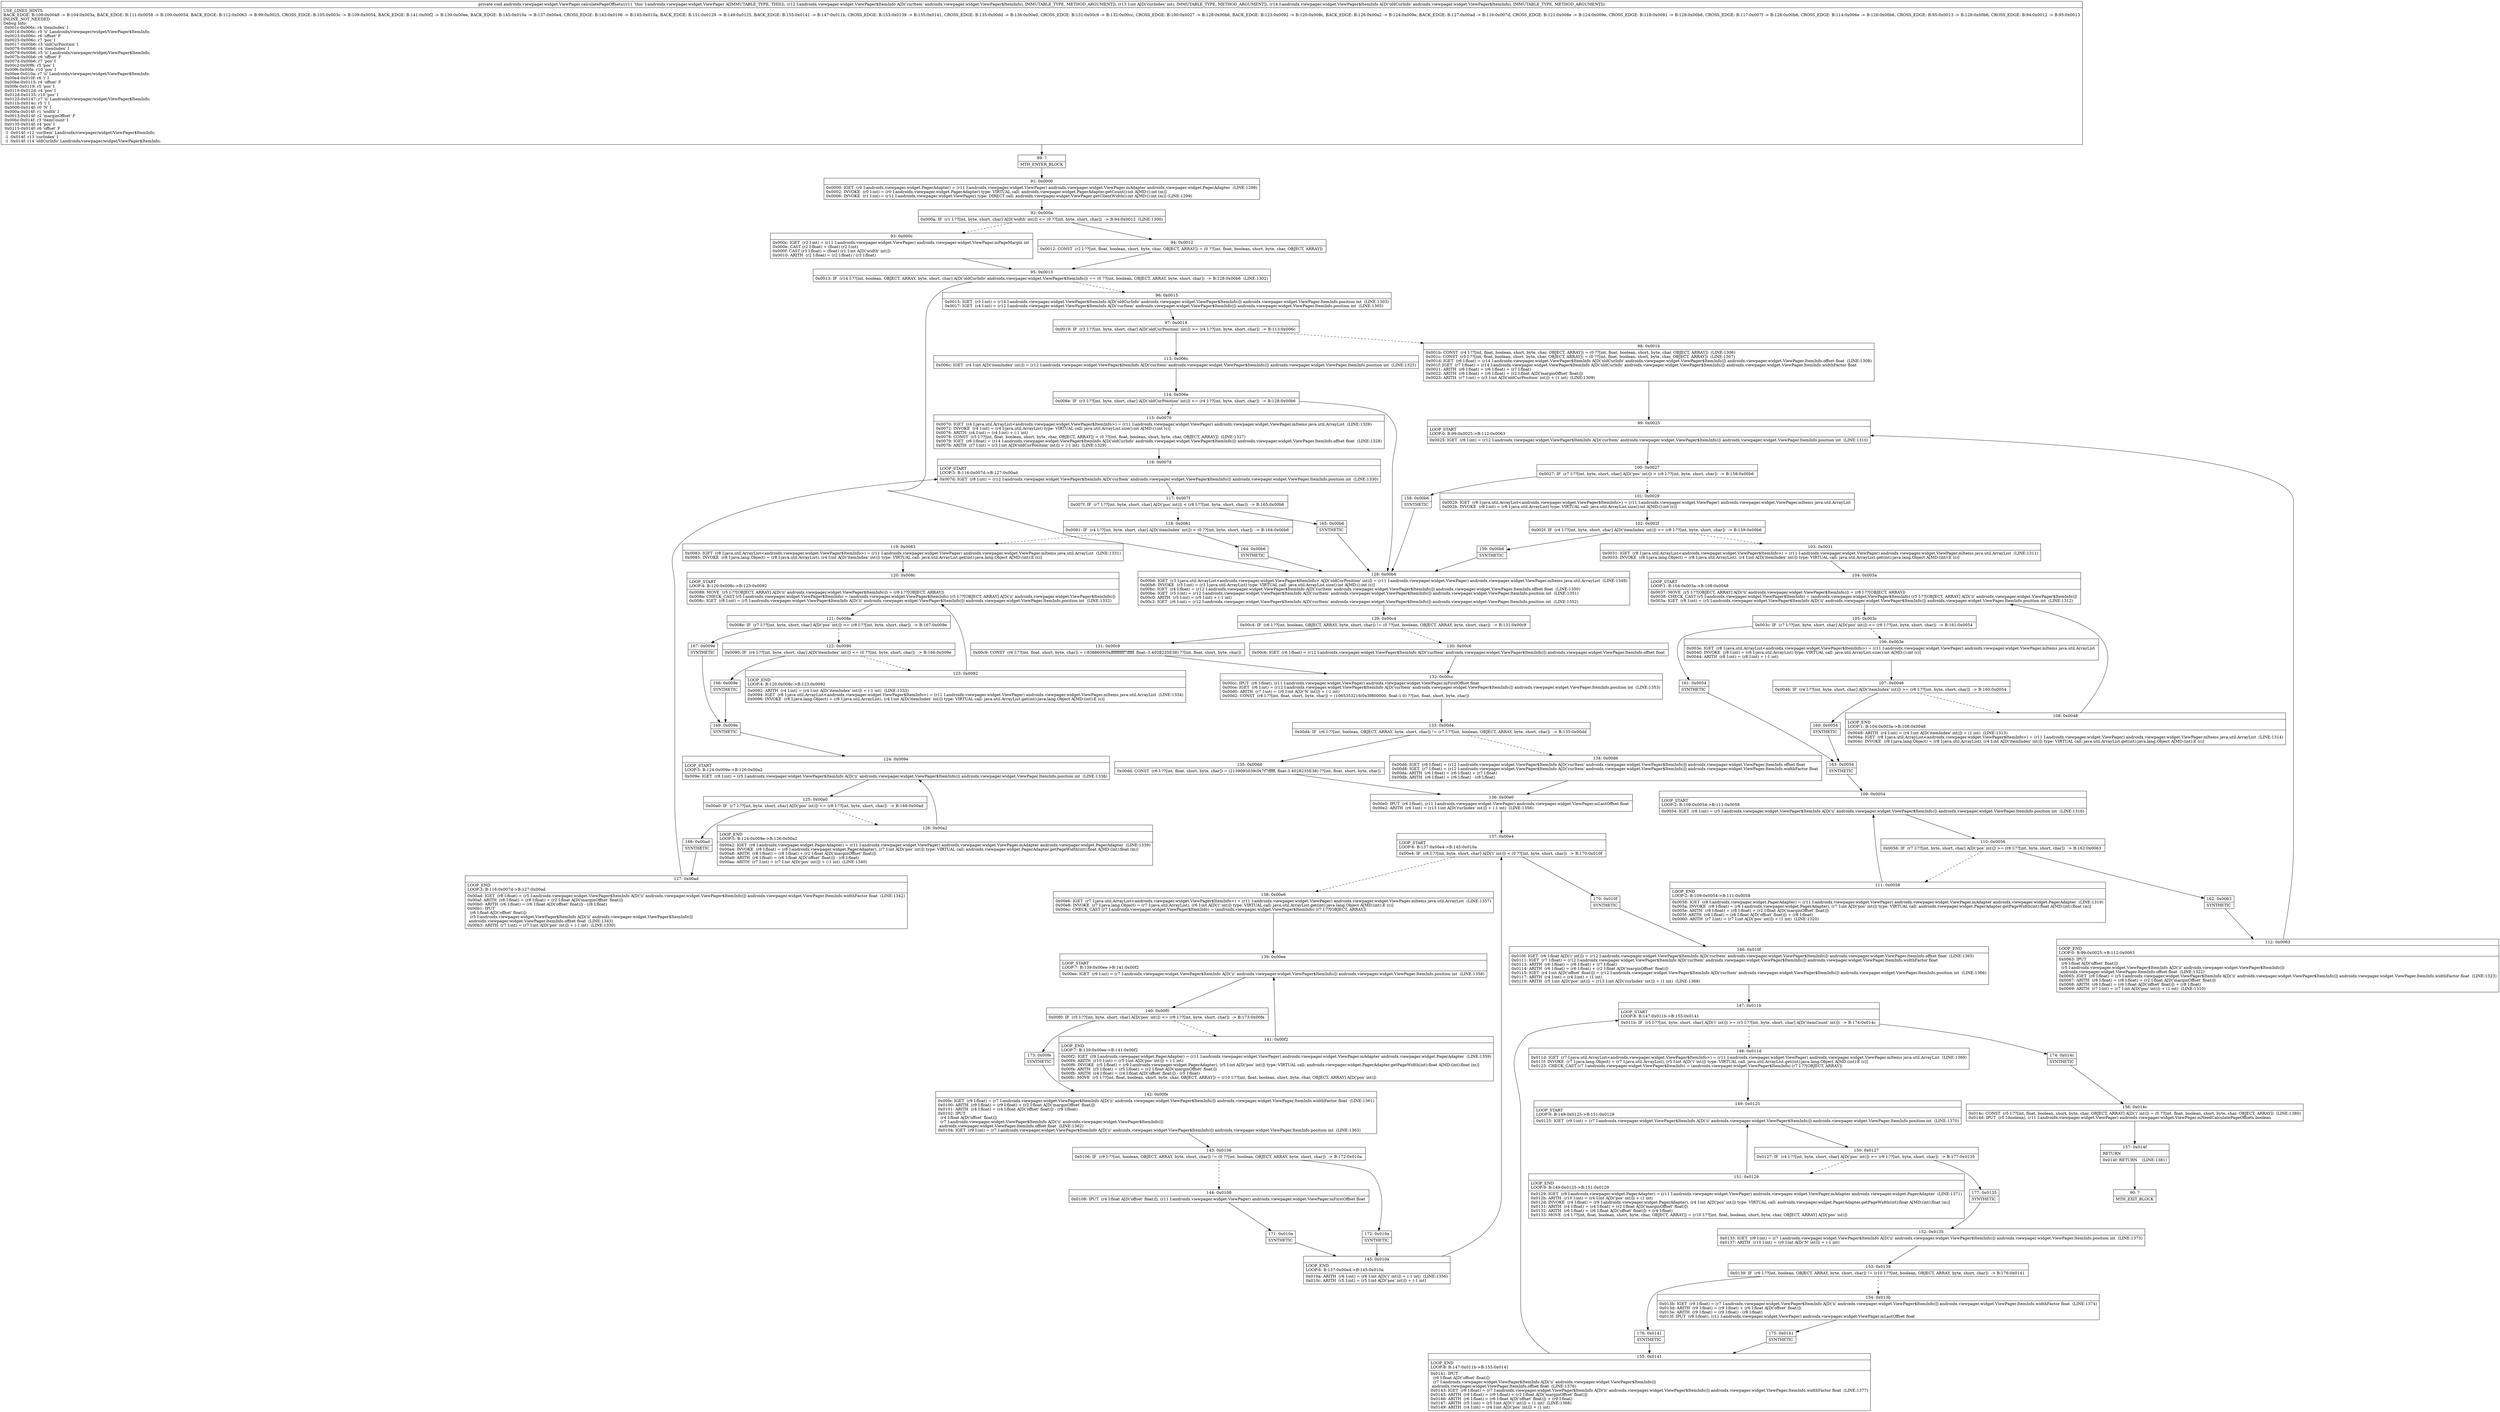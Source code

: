digraph "CFG forandroidx.viewpager.widget.ViewPager.calculatePageOffsets(Landroidx\/viewpager\/widget\/ViewPager$ItemInfo;ILandroidx\/viewpager\/widget\/ViewPager$ItemInfo;)V" {
Node_89 [shape=record,label="{89\:\ ?|MTH_ENTER_BLOCK\l}"];
Node_91 [shape=record,label="{91\:\ 0x0000|0x0000: IGET  (r0 I:androidx.viewpager.widget.PagerAdapter) = (r11 I:androidx.viewpager.widget.ViewPager) androidx.viewpager.widget.ViewPager.mAdapter androidx.viewpager.widget.PagerAdapter  (LINE:1298)\l0x0002: INVOKE  (r0 I:int) = (r0 I:androidx.viewpager.widget.PagerAdapter) type: VIRTUAL call: androidx.viewpager.widget.PagerAdapter.getCount():int A[MD:():int (m)]\l0x0006: INVOKE  (r1 I:int) = (r11 I:androidx.viewpager.widget.ViewPager) type: DIRECT call: androidx.viewpager.widget.ViewPager.getClientWidth():int A[MD:():int (m)] (LINE:1299)\l}"];
Node_92 [shape=record,label="{92\:\ 0x000a|0x000a: IF  (r1 I:??[int, byte, short, char] A[D('width' int)]) \<= (0 ??[int, byte, short, char])  \-\> B:94:0x0012  (LINE:1300)\l}"];
Node_93 [shape=record,label="{93\:\ 0x000c|0x000c: IGET  (r2 I:int) = (r11 I:androidx.viewpager.widget.ViewPager) androidx.viewpager.widget.ViewPager.mPageMargin int \l0x000e: CAST (r2 I:float) = (float) (r2 I:int) \l0x000f: CAST (r3 I:float) = (float) (r1 I:int A[D('width' int)]) \l0x0010: ARITH  (r2 I:float) = (r2 I:float) \/ (r3 I:float) \l}"];
Node_95 [shape=record,label="{95\:\ 0x0013|0x0013: IF  (r14 I:??[int, boolean, OBJECT, ARRAY, byte, short, char] A[D('oldCurInfo' androidx.viewpager.widget.ViewPager$ItemInfo)]) == (0 ??[int, boolean, OBJECT, ARRAY, byte, short, char])  \-\> B:128:0x00b6  (LINE:1302)\l}"];
Node_96 [shape=record,label="{96\:\ 0x0015|0x0015: IGET  (r3 I:int) = (r14 I:androidx.viewpager.widget.ViewPager$ItemInfo A[D('oldCurInfo' androidx.viewpager.widget.ViewPager$ItemInfo)]) androidx.viewpager.widget.ViewPager.ItemInfo.position int  (LINE:1303)\l0x0017: IGET  (r4 I:int) = (r12 I:androidx.viewpager.widget.ViewPager$ItemInfo A[D('curItem' androidx.viewpager.widget.ViewPager$ItemInfo)]) androidx.viewpager.widget.ViewPager.ItemInfo.position int  (LINE:1305)\l}"];
Node_97 [shape=record,label="{97\:\ 0x0019|0x0019: IF  (r3 I:??[int, byte, short, char] A[D('oldCurPosition' int)]) \>= (r4 I:??[int, byte, short, char])  \-\> B:113:0x006c \l}"];
Node_98 [shape=record,label="{98\:\ 0x001b|0x001b: CONST  (r4 I:??[int, float, boolean, short, byte, char, OBJECT, ARRAY]) = (0 ??[int, float, boolean, short, byte, char, OBJECT, ARRAY])  (LINE:1306)\l0x001c: CONST  (r5 I:??[int, float, boolean, short, byte, char, OBJECT, ARRAY]) = (0 ??[int, float, boolean, short, byte, char, OBJECT, ARRAY])  (LINE:1307)\l0x001d: IGET  (r6 I:float) = (r14 I:androidx.viewpager.widget.ViewPager$ItemInfo A[D('oldCurInfo' androidx.viewpager.widget.ViewPager$ItemInfo)]) androidx.viewpager.widget.ViewPager.ItemInfo.offset float  (LINE:1308)\l0x001f: IGET  (r7 I:float) = (r14 I:androidx.viewpager.widget.ViewPager$ItemInfo A[D('oldCurInfo' androidx.viewpager.widget.ViewPager$ItemInfo)]) androidx.viewpager.widget.ViewPager.ItemInfo.widthFactor float \l0x0021: ARITH  (r6 I:float) = (r6 I:float) + (r7 I:float) \l0x0022: ARITH  (r6 I:float) = (r6 I:float) + (r2 I:float A[D('marginOffset' float)]) \l0x0023: ARITH  (r7 I:int) = (r3 I:int A[D('oldCurPosition' int)]) + (1 int)  (LINE:1309)\l}"];
Node_99 [shape=record,label="{99\:\ 0x0025|LOOP_START\lLOOP:0: B:99:0x0025\-\>B:112:0x0063\l|0x0025: IGET  (r8 I:int) = (r12 I:androidx.viewpager.widget.ViewPager$ItemInfo A[D('curItem' androidx.viewpager.widget.ViewPager$ItemInfo)]) androidx.viewpager.widget.ViewPager.ItemInfo.position int  (LINE:1310)\l}"];
Node_100 [shape=record,label="{100\:\ 0x0027|0x0027: IF  (r7 I:??[int, byte, short, char] A[D('pos' int)]) \> (r8 I:??[int, byte, short, char])  \-\> B:158:0x00b6 \l}"];
Node_101 [shape=record,label="{101\:\ 0x0029|0x0029: IGET  (r8 I:java.util.ArrayList\<androidx.viewpager.widget.ViewPager$ItemInfo\>) = (r11 I:androidx.viewpager.widget.ViewPager) androidx.viewpager.widget.ViewPager.mItems java.util.ArrayList \l0x002b: INVOKE  (r8 I:int) = (r8 I:java.util.ArrayList) type: VIRTUAL call: java.util.ArrayList.size():int A[MD:():int (c)]\l}"];
Node_102 [shape=record,label="{102\:\ 0x002f|0x002f: IF  (r4 I:??[int, byte, short, char] A[D('itemIndex' int)]) \>= (r8 I:??[int, byte, short, char])  \-\> B:159:0x00b6 \l}"];
Node_103 [shape=record,label="{103\:\ 0x0031|0x0031: IGET  (r8 I:java.util.ArrayList\<androidx.viewpager.widget.ViewPager$ItemInfo\>) = (r11 I:androidx.viewpager.widget.ViewPager) androidx.viewpager.widget.ViewPager.mItems java.util.ArrayList  (LINE:1311)\l0x0033: INVOKE  (r8 I:java.lang.Object) = (r8 I:java.util.ArrayList), (r4 I:int A[D('itemIndex' int)]) type: VIRTUAL call: java.util.ArrayList.get(int):java.lang.Object A[MD:(int):E (c)]\l}"];
Node_104 [shape=record,label="{104\:\ 0x003a|LOOP_START\lLOOP:1: B:104:0x003a\-\>B:108:0x0048\l|0x0037: MOVE  (r5 I:??[OBJECT, ARRAY] A[D('ii' androidx.viewpager.widget.ViewPager$ItemInfo)]) = (r8 I:??[OBJECT, ARRAY]) \l0x0038: CHECK_CAST (r5 I:androidx.viewpager.widget.ViewPager$ItemInfo) = (androidx.viewpager.widget.ViewPager$ItemInfo) (r5 I:??[OBJECT, ARRAY] A[D('ii' androidx.viewpager.widget.ViewPager$ItemInfo)]) \l0x003a: IGET  (r8 I:int) = (r5 I:androidx.viewpager.widget.ViewPager$ItemInfo A[D('ii' androidx.viewpager.widget.ViewPager$ItemInfo)]) androidx.viewpager.widget.ViewPager.ItemInfo.position int  (LINE:1312)\l}"];
Node_105 [shape=record,label="{105\:\ 0x003c|0x003c: IF  (r7 I:??[int, byte, short, char] A[D('pos' int)]) \<= (r8 I:??[int, byte, short, char])  \-\> B:161:0x0054 \l}"];
Node_106 [shape=record,label="{106\:\ 0x003e|0x003e: IGET  (r8 I:java.util.ArrayList\<androidx.viewpager.widget.ViewPager$ItemInfo\>) = (r11 I:androidx.viewpager.widget.ViewPager) androidx.viewpager.widget.ViewPager.mItems java.util.ArrayList \l0x0040: INVOKE  (r8 I:int) = (r8 I:java.util.ArrayList) type: VIRTUAL call: java.util.ArrayList.size():int A[MD:():int (c)]\l0x0044: ARITH  (r8 I:int) = (r8 I:int) + (\-1 int) \l}"];
Node_107 [shape=record,label="{107\:\ 0x0046|0x0046: IF  (r4 I:??[int, byte, short, char] A[D('itemIndex' int)]) \>= (r8 I:??[int, byte, short, char])  \-\> B:160:0x0054 \l}"];
Node_108 [shape=record,label="{108\:\ 0x0048|LOOP_END\lLOOP:1: B:104:0x003a\-\>B:108:0x0048\l|0x0048: ARITH  (r4 I:int) = (r4 I:int A[D('itemIndex' int)]) + (1 int)  (LINE:1313)\l0x004a: IGET  (r8 I:java.util.ArrayList\<androidx.viewpager.widget.ViewPager$ItemInfo\>) = (r11 I:androidx.viewpager.widget.ViewPager) androidx.viewpager.widget.ViewPager.mItems java.util.ArrayList  (LINE:1314)\l0x004c: INVOKE  (r8 I:java.lang.Object) = (r8 I:java.util.ArrayList), (r4 I:int A[D('itemIndex' int)]) type: VIRTUAL call: java.util.ArrayList.get(int):java.lang.Object A[MD:(int):E (c)]\l}"];
Node_160 [shape=record,label="{160\:\ 0x0054|SYNTHETIC\l}"];
Node_163 [shape=record,label="{163\:\ 0x0054|SYNTHETIC\l}"];
Node_109 [shape=record,label="{109\:\ 0x0054|LOOP_START\lLOOP:2: B:109:0x0054\-\>B:111:0x0058\l|0x0054: IGET  (r8 I:int) = (r5 I:androidx.viewpager.widget.ViewPager$ItemInfo A[D('ii' androidx.viewpager.widget.ViewPager$ItemInfo)]) androidx.viewpager.widget.ViewPager.ItemInfo.position int  (LINE:1316)\l}"];
Node_110 [shape=record,label="{110\:\ 0x0056|0x0056: IF  (r7 I:??[int, byte, short, char] A[D('pos' int)]) \>= (r8 I:??[int, byte, short, char])  \-\> B:162:0x0063 \l}"];
Node_111 [shape=record,label="{111\:\ 0x0058|LOOP_END\lLOOP:2: B:109:0x0054\-\>B:111:0x0058\l|0x0058: IGET  (r8 I:androidx.viewpager.widget.PagerAdapter) = (r11 I:androidx.viewpager.widget.ViewPager) androidx.viewpager.widget.ViewPager.mAdapter androidx.viewpager.widget.PagerAdapter  (LINE:1319)\l0x005a: INVOKE  (r8 I:float) = (r8 I:androidx.viewpager.widget.PagerAdapter), (r7 I:int A[D('pos' int)]) type: VIRTUAL call: androidx.viewpager.widget.PagerAdapter.getPageWidth(int):float A[MD:(int):float (m)]\l0x005e: ARITH  (r8 I:float) = (r8 I:float) + (r2 I:float A[D('marginOffset' float)]) \l0x005f: ARITH  (r6 I:float) = (r6 I:float A[D('offset' float)]) + (r8 I:float) \l0x0060: ARITH  (r7 I:int) = (r7 I:int A[D('pos' int)]) + (1 int)  (LINE:1320)\l}"];
Node_162 [shape=record,label="{162\:\ 0x0063|SYNTHETIC\l}"];
Node_112 [shape=record,label="{112\:\ 0x0063|LOOP_END\lLOOP:0: B:99:0x0025\-\>B:112:0x0063\l|0x0063: IPUT  \l  (r6 I:float A[D('offset' float)])\l  (r5 I:androidx.viewpager.widget.ViewPager$ItemInfo A[D('ii' androidx.viewpager.widget.ViewPager$ItemInfo)])\l androidx.viewpager.widget.ViewPager.ItemInfo.offset float  (LINE:1322)\l0x0065: IGET  (r8 I:float) = (r5 I:androidx.viewpager.widget.ViewPager$ItemInfo A[D('ii' androidx.viewpager.widget.ViewPager$ItemInfo)]) androidx.viewpager.widget.ViewPager.ItemInfo.widthFactor float  (LINE:1323)\l0x0067: ARITH  (r8 I:float) = (r8 I:float) + (r2 I:float A[D('marginOffset' float)]) \l0x0068: ARITH  (r6 I:float) = (r6 I:float A[D('offset' float)]) + (r8 I:float) \l0x0069: ARITH  (r7 I:int) = (r7 I:int A[D('pos' int)]) + (1 int)  (LINE:1310)\l}"];
Node_161 [shape=record,label="{161\:\ 0x0054|SYNTHETIC\l}"];
Node_159 [shape=record,label="{159\:\ 0x00b6|SYNTHETIC\l}"];
Node_158 [shape=record,label="{158\:\ 0x00b6|SYNTHETIC\l}"];
Node_113 [shape=record,label="{113\:\ 0x006c|0x006c: IGET  (r4 I:int A[D('itemIndex' int)]) = (r12 I:androidx.viewpager.widget.ViewPager$ItemInfo A[D('curItem' androidx.viewpager.widget.ViewPager$ItemInfo)]) androidx.viewpager.widget.ViewPager.ItemInfo.position int  (LINE:1325)\l}"];
Node_114 [shape=record,label="{114\:\ 0x006e|0x006e: IF  (r3 I:??[int, byte, short, char] A[D('oldCurPosition' int)]) \<= (r4 I:??[int, byte, short, char])  \-\> B:128:0x00b6 \l}"];
Node_115 [shape=record,label="{115\:\ 0x0070|0x0070: IGET  (r4 I:java.util.ArrayList\<androidx.viewpager.widget.ViewPager$ItemInfo\>) = (r11 I:androidx.viewpager.widget.ViewPager) androidx.viewpager.widget.ViewPager.mItems java.util.ArrayList  (LINE:1326)\l0x0072: INVOKE  (r4 I:int) = (r4 I:java.util.ArrayList) type: VIRTUAL call: java.util.ArrayList.size():int A[MD:():int (c)]\l0x0076: ARITH  (r4 I:int) = (r4 I:int) + (\-1 int) \l0x0078: CONST  (r5 I:??[int, float, boolean, short, byte, char, OBJECT, ARRAY]) = (0 ??[int, float, boolean, short, byte, char, OBJECT, ARRAY])  (LINE:1327)\l0x0079: IGET  (r6 I:float) = (r14 I:androidx.viewpager.widget.ViewPager$ItemInfo A[D('oldCurInfo' androidx.viewpager.widget.ViewPager$ItemInfo)]) androidx.viewpager.widget.ViewPager.ItemInfo.offset float  (LINE:1328)\l0x007b: ARITH  (r7 I:int) = (r3 I:int A[D('oldCurPosition' int)]) + (\-1 int)  (LINE:1329)\l}"];
Node_116 [shape=record,label="{116\:\ 0x007d|LOOP_START\lLOOP:3: B:116:0x007d\-\>B:127:0x00ad\l|0x007d: IGET  (r8 I:int) = (r12 I:androidx.viewpager.widget.ViewPager$ItemInfo A[D('curItem' androidx.viewpager.widget.ViewPager$ItemInfo)]) androidx.viewpager.widget.ViewPager.ItemInfo.position int  (LINE:1330)\l}"];
Node_117 [shape=record,label="{117\:\ 0x007f|0x007f: IF  (r7 I:??[int, byte, short, char] A[D('pos' int)]) \< (r8 I:??[int, byte, short, char])  \-\> B:165:0x00b6 \l}"];
Node_118 [shape=record,label="{118\:\ 0x0081|0x0081: IF  (r4 I:??[int, byte, short, char] A[D('itemIndex' int)]) \< (0 ??[int, byte, short, char])  \-\> B:164:0x00b6 \l}"];
Node_119 [shape=record,label="{119\:\ 0x0083|0x0083: IGET  (r8 I:java.util.ArrayList\<androidx.viewpager.widget.ViewPager$ItemInfo\>) = (r11 I:androidx.viewpager.widget.ViewPager) androidx.viewpager.widget.ViewPager.mItems java.util.ArrayList  (LINE:1331)\l0x0085: INVOKE  (r8 I:java.lang.Object) = (r8 I:java.util.ArrayList), (r4 I:int A[D('itemIndex' int)]) type: VIRTUAL call: java.util.ArrayList.get(int):java.lang.Object A[MD:(int):E (c)]\l}"];
Node_120 [shape=record,label="{120\:\ 0x008c|LOOP_START\lLOOP:4: B:120:0x008c\-\>B:123:0x0092\l|0x0089: MOVE  (r5 I:??[OBJECT, ARRAY] A[D('ii' androidx.viewpager.widget.ViewPager$ItemInfo)]) = (r8 I:??[OBJECT, ARRAY]) \l0x008a: CHECK_CAST (r5 I:androidx.viewpager.widget.ViewPager$ItemInfo) = (androidx.viewpager.widget.ViewPager$ItemInfo) (r5 I:??[OBJECT, ARRAY] A[D('ii' androidx.viewpager.widget.ViewPager$ItemInfo)]) \l0x008c: IGET  (r8 I:int) = (r5 I:androidx.viewpager.widget.ViewPager$ItemInfo A[D('ii' androidx.viewpager.widget.ViewPager$ItemInfo)]) androidx.viewpager.widget.ViewPager.ItemInfo.position int  (LINE:1332)\l}"];
Node_121 [shape=record,label="{121\:\ 0x008e|0x008e: IF  (r7 I:??[int, byte, short, char] A[D('pos' int)]) \>= (r8 I:??[int, byte, short, char])  \-\> B:167:0x009e \l}"];
Node_122 [shape=record,label="{122\:\ 0x0090|0x0090: IF  (r4 I:??[int, byte, short, char] A[D('itemIndex' int)]) \<= (0 ??[int, byte, short, char])  \-\> B:166:0x009e \l}"];
Node_123 [shape=record,label="{123\:\ 0x0092|LOOP_END\lLOOP:4: B:120:0x008c\-\>B:123:0x0092\l|0x0092: ARITH  (r4 I:int) = (r4 I:int A[D('itemIndex' int)]) + (\-1 int)  (LINE:1333)\l0x0094: IGET  (r8 I:java.util.ArrayList\<androidx.viewpager.widget.ViewPager$ItemInfo\>) = (r11 I:androidx.viewpager.widget.ViewPager) androidx.viewpager.widget.ViewPager.mItems java.util.ArrayList  (LINE:1334)\l0x0096: INVOKE  (r8 I:java.lang.Object) = (r8 I:java.util.ArrayList), (r4 I:int A[D('itemIndex' int)]) type: VIRTUAL call: java.util.ArrayList.get(int):java.lang.Object A[MD:(int):E (c)]\l}"];
Node_166 [shape=record,label="{166\:\ 0x009e|SYNTHETIC\l}"];
Node_169 [shape=record,label="{169\:\ 0x009e|SYNTHETIC\l}"];
Node_124 [shape=record,label="{124\:\ 0x009e|LOOP_START\lLOOP:5: B:124:0x009e\-\>B:126:0x00a2\l|0x009e: IGET  (r8 I:int) = (r5 I:androidx.viewpager.widget.ViewPager$ItemInfo A[D('ii' androidx.viewpager.widget.ViewPager$ItemInfo)]) androidx.viewpager.widget.ViewPager.ItemInfo.position int  (LINE:1336)\l}"];
Node_125 [shape=record,label="{125\:\ 0x00a0|0x00a0: IF  (r7 I:??[int, byte, short, char] A[D('pos' int)]) \<= (r8 I:??[int, byte, short, char])  \-\> B:168:0x00ad \l}"];
Node_126 [shape=record,label="{126\:\ 0x00a2|LOOP_END\lLOOP:5: B:124:0x009e\-\>B:126:0x00a2\l|0x00a2: IGET  (r8 I:androidx.viewpager.widget.PagerAdapter) = (r11 I:androidx.viewpager.widget.ViewPager) androidx.viewpager.widget.ViewPager.mAdapter androidx.viewpager.widget.PagerAdapter  (LINE:1339)\l0x00a4: INVOKE  (r8 I:float) = (r8 I:androidx.viewpager.widget.PagerAdapter), (r7 I:int A[D('pos' int)]) type: VIRTUAL call: androidx.viewpager.widget.PagerAdapter.getPageWidth(int):float A[MD:(int):float (m)]\l0x00a8: ARITH  (r8 I:float) = (r8 I:float) + (r2 I:float A[D('marginOffset' float)]) \l0x00a9: ARITH  (r6 I:float) = (r6 I:float A[D('offset' float)]) \- (r8 I:float) \l0x00aa: ARITH  (r7 I:int) = (r7 I:int A[D('pos' int)]) + (\-1 int)  (LINE:1340)\l}"];
Node_168 [shape=record,label="{168\:\ 0x00ad|SYNTHETIC\l}"];
Node_127 [shape=record,label="{127\:\ 0x00ad|LOOP_END\lLOOP:3: B:116:0x007d\-\>B:127:0x00ad\l|0x00ad: IGET  (r8 I:float) = (r5 I:androidx.viewpager.widget.ViewPager$ItemInfo A[D('ii' androidx.viewpager.widget.ViewPager$ItemInfo)]) androidx.viewpager.widget.ViewPager.ItemInfo.widthFactor float  (LINE:1342)\l0x00af: ARITH  (r8 I:float) = (r8 I:float) + (r2 I:float A[D('marginOffset' float)]) \l0x00b0: ARITH  (r6 I:float) = (r6 I:float A[D('offset' float)]) \- (r8 I:float) \l0x00b1: IPUT  \l  (r6 I:float A[D('offset' float)])\l  (r5 I:androidx.viewpager.widget.ViewPager$ItemInfo A[D('ii' androidx.viewpager.widget.ViewPager$ItemInfo)])\l androidx.viewpager.widget.ViewPager.ItemInfo.offset float  (LINE:1343)\l0x00b3: ARITH  (r7 I:int) = (r7 I:int A[D('pos' int)]) + (\-1 int)  (LINE:1330)\l}"];
Node_167 [shape=record,label="{167\:\ 0x009e|SYNTHETIC\l}"];
Node_164 [shape=record,label="{164\:\ 0x00b6|SYNTHETIC\l}"];
Node_165 [shape=record,label="{165\:\ 0x00b6|SYNTHETIC\l}"];
Node_128 [shape=record,label="{128\:\ 0x00b6|0x00b6: IGET  (r3 I:java.util.ArrayList\<androidx.viewpager.widget.ViewPager$ItemInfo\> A[D('oldCurPosition' int)]) = (r11 I:androidx.viewpager.widget.ViewPager) androidx.viewpager.widget.ViewPager.mItems java.util.ArrayList  (LINE:1349)\l0x00b8: INVOKE  (r3 I:int) = (r3 I:java.util.ArrayList) type: VIRTUAL call: java.util.ArrayList.size():int A[MD:():int (c)]\l0x00bc: IGET  (r4 I:float) = (r12 I:androidx.viewpager.widget.ViewPager$ItemInfo A[D('curItem' androidx.viewpager.widget.ViewPager$ItemInfo)]) androidx.viewpager.widget.ViewPager.ItemInfo.offset float  (LINE:1350)\l0x00be: IGET  (r5 I:int) = (r12 I:androidx.viewpager.widget.ViewPager$ItemInfo A[D('curItem' androidx.viewpager.widget.ViewPager$ItemInfo)]) androidx.viewpager.widget.ViewPager.ItemInfo.position int  (LINE:1351)\l0x00c0: ARITH  (r5 I:int) = (r5 I:int) + (\-1 int) \l0x00c2: IGET  (r6 I:int) = (r12 I:androidx.viewpager.widget.ViewPager$ItemInfo A[D('curItem' androidx.viewpager.widget.ViewPager$ItemInfo)]) androidx.viewpager.widget.ViewPager.ItemInfo.position int  (LINE:1352)\l}"];
Node_129 [shape=record,label="{129\:\ 0x00c4|0x00c4: IF  (r6 I:??[int, boolean, OBJECT, ARRAY, byte, short, char]) != (0 ??[int, boolean, OBJECT, ARRAY, byte, short, char])  \-\> B:131:0x00c9 \l}"];
Node_130 [shape=record,label="{130\:\ 0x00c6|0x00c6: IGET  (r6 I:float) = (r12 I:androidx.viewpager.widget.ViewPager$ItemInfo A[D('curItem' androidx.viewpager.widget.ViewPager$ItemInfo)]) androidx.viewpager.widget.ViewPager.ItemInfo.offset float \l}"];
Node_132 [shape=record,label="{132\:\ 0x00cc|0x00cc: IPUT  (r6 I:float), (r11 I:androidx.viewpager.widget.ViewPager) androidx.viewpager.widget.ViewPager.mFirstOffset float \l0x00ce: IGET  (r6 I:int) = (r12 I:androidx.viewpager.widget.ViewPager$ItemInfo A[D('curItem' androidx.viewpager.widget.ViewPager$ItemInfo)]) androidx.viewpager.widget.ViewPager.ItemInfo.position int  (LINE:1353)\l0x00d0: ARITH  (r7 I:int) = (r0 I:int A[D('N' int)]) + (\-1 int) \l0x00d2: CONST  (r8 I:??[int, float, short, byte, char]) = (1065353216(0x3f800000, float:1.0) ??[int, float, short, byte, char]) \l}"];
Node_133 [shape=record,label="{133\:\ 0x00d4|0x00d4: IF  (r6 I:??[int, boolean, OBJECT, ARRAY, byte, short, char]) != (r7 I:??[int, boolean, OBJECT, ARRAY, byte, short, char])  \-\> B:135:0x00dd \l}"];
Node_134 [shape=record,label="{134\:\ 0x00d6|0x00d6: IGET  (r6 I:float) = (r12 I:androidx.viewpager.widget.ViewPager$ItemInfo A[D('curItem' androidx.viewpager.widget.ViewPager$ItemInfo)]) androidx.viewpager.widget.ViewPager.ItemInfo.offset float \l0x00d8: IGET  (r7 I:float) = (r12 I:androidx.viewpager.widget.ViewPager$ItemInfo A[D('curItem' androidx.viewpager.widget.ViewPager$ItemInfo)]) androidx.viewpager.widget.ViewPager.ItemInfo.widthFactor float \l0x00da: ARITH  (r6 I:float) = (r6 I:float) + (r7 I:float) \l0x00db: ARITH  (r6 I:float) = (r6 I:float) \- (r8 I:float) \l}"];
Node_136 [shape=record,label="{136\:\ 0x00e0|0x00e0: IPUT  (r6 I:float), (r11 I:androidx.viewpager.widget.ViewPager) androidx.viewpager.widget.ViewPager.mLastOffset float \l0x00e2: ARITH  (r6 I:int) = (r13 I:int A[D('curIndex' int)]) + (\-1 int)  (LINE:1356)\l}"];
Node_137 [shape=record,label="{137\:\ 0x00e4|LOOP_START\lLOOP:6: B:137:0x00e4\-\>B:145:0x010a\l|0x00e4: IF  (r6 I:??[int, byte, short, char] A[D('i' int)]) \< (0 ??[int, byte, short, char])  \-\> B:170:0x010f \l}"];
Node_138 [shape=record,label="{138\:\ 0x00e6|0x00e6: IGET  (r7 I:java.util.ArrayList\<androidx.viewpager.widget.ViewPager$ItemInfo\>) = (r11 I:androidx.viewpager.widget.ViewPager) androidx.viewpager.widget.ViewPager.mItems java.util.ArrayList  (LINE:1357)\l0x00e8: INVOKE  (r7 I:java.lang.Object) = (r7 I:java.util.ArrayList), (r6 I:int A[D('i' int)]) type: VIRTUAL call: java.util.ArrayList.get(int):java.lang.Object A[MD:(int):E (c)]\l0x00ec: CHECK_CAST (r7 I:androidx.viewpager.widget.ViewPager$ItemInfo) = (androidx.viewpager.widget.ViewPager$ItemInfo) (r7 I:??[OBJECT, ARRAY]) \l}"];
Node_139 [shape=record,label="{139\:\ 0x00ee|LOOP_START\lLOOP:7: B:139:0x00ee\-\>B:141:0x00f2\l|0x00ee: IGET  (r9 I:int) = (r7 I:androidx.viewpager.widget.ViewPager$ItemInfo A[D('ii' androidx.viewpager.widget.ViewPager$ItemInfo)]) androidx.viewpager.widget.ViewPager.ItemInfo.position int  (LINE:1358)\l}"];
Node_140 [shape=record,label="{140\:\ 0x00f0|0x00f0: IF  (r5 I:??[int, byte, short, char] A[D('pos' int)]) \<= (r9 I:??[int, byte, short, char])  \-\> B:173:0x00fe \l}"];
Node_141 [shape=record,label="{141\:\ 0x00f2|LOOP_END\lLOOP:7: B:139:0x00ee\-\>B:141:0x00f2\l|0x00f2: IGET  (r9 I:androidx.viewpager.widget.PagerAdapter) = (r11 I:androidx.viewpager.widget.ViewPager) androidx.viewpager.widget.ViewPager.mAdapter androidx.viewpager.widget.PagerAdapter  (LINE:1359)\l0x00f4: ARITH  (r10 I:int) = (r5 I:int A[D('pos' int)]) + (\-1 int) \l0x00f6: INVOKE  (r5 I:float) = (r9 I:androidx.viewpager.widget.PagerAdapter), (r5 I:int A[D('pos' int)]) type: VIRTUAL call: androidx.viewpager.widget.PagerAdapter.getPageWidth(int):float A[MD:(int):float (m)]\l0x00fa: ARITH  (r5 I:float) = (r5 I:float) + (r2 I:float A[D('marginOffset' float)]) \l0x00fb: ARITH  (r4 I:float) = (r4 I:float A[D('offset' float)]) \- (r5 I:float) \l0x00fc: MOVE  (r5 I:??[int, float, boolean, short, byte, char, OBJECT, ARRAY]) = (r10 I:??[int, float, boolean, short, byte, char, OBJECT, ARRAY] A[D('pos' int)]) \l}"];
Node_173 [shape=record,label="{173\:\ 0x00fe|SYNTHETIC\l}"];
Node_142 [shape=record,label="{142\:\ 0x00fe|0x00fe: IGET  (r9 I:float) = (r7 I:androidx.viewpager.widget.ViewPager$ItemInfo A[D('ii' androidx.viewpager.widget.ViewPager$ItemInfo)]) androidx.viewpager.widget.ViewPager.ItemInfo.widthFactor float  (LINE:1361)\l0x0100: ARITH  (r9 I:float) = (r9 I:float) + (r2 I:float A[D('marginOffset' float)]) \l0x0101: ARITH  (r4 I:float) = (r4 I:float A[D('offset' float)]) \- (r9 I:float) \l0x0102: IPUT  \l  (r4 I:float A[D('offset' float)])\l  (r7 I:androidx.viewpager.widget.ViewPager$ItemInfo A[D('ii' androidx.viewpager.widget.ViewPager$ItemInfo)])\l androidx.viewpager.widget.ViewPager.ItemInfo.offset float  (LINE:1362)\l0x0104: IGET  (r9 I:int) = (r7 I:androidx.viewpager.widget.ViewPager$ItemInfo A[D('ii' androidx.viewpager.widget.ViewPager$ItemInfo)]) androidx.viewpager.widget.ViewPager.ItemInfo.position int  (LINE:1363)\l}"];
Node_143 [shape=record,label="{143\:\ 0x0106|0x0106: IF  (r9 I:??[int, boolean, OBJECT, ARRAY, byte, short, char]) != (0 ??[int, boolean, OBJECT, ARRAY, byte, short, char])  \-\> B:172:0x010a \l}"];
Node_144 [shape=record,label="{144\:\ 0x0108|0x0108: IPUT  (r4 I:float A[D('offset' float)]), (r11 I:androidx.viewpager.widget.ViewPager) androidx.viewpager.widget.ViewPager.mFirstOffset float \l}"];
Node_171 [shape=record,label="{171\:\ 0x010a|SYNTHETIC\l}"];
Node_145 [shape=record,label="{145\:\ 0x010a|LOOP_END\lLOOP:6: B:137:0x00e4\-\>B:145:0x010a\l|0x010a: ARITH  (r6 I:int) = (r6 I:int A[D('i' int)]) + (\-1 int)  (LINE:1356)\l0x010c: ARITH  (r5 I:int) = (r5 I:int A[D('pos' int)]) + (\-1 int) \l}"];
Node_172 [shape=record,label="{172\:\ 0x010a|SYNTHETIC\l}"];
Node_170 [shape=record,label="{170\:\ 0x010f|SYNTHETIC\l}"];
Node_146 [shape=record,label="{146\:\ 0x010f|0x010f: IGET  (r6 I:float A[D('i' int)]) = (r12 I:androidx.viewpager.widget.ViewPager$ItemInfo A[D('curItem' androidx.viewpager.widget.ViewPager$ItemInfo)]) androidx.viewpager.widget.ViewPager.ItemInfo.offset float  (LINE:1365)\l0x0111: IGET  (r7 I:float) = (r12 I:androidx.viewpager.widget.ViewPager$ItemInfo A[D('curItem' androidx.viewpager.widget.ViewPager$ItemInfo)]) androidx.viewpager.widget.ViewPager.ItemInfo.widthFactor float \l0x0113: ARITH  (r6 I:float) = (r6 I:float) + (r7 I:float) \l0x0114: ARITH  (r6 I:float) = (r6 I:float) + (r2 I:float A[D('marginOffset' float)]) \l0x0115: IGET  (r4 I:int A[D('offset' float)]) = (r12 I:androidx.viewpager.widget.ViewPager$ItemInfo A[D('curItem' androidx.viewpager.widget.ViewPager$ItemInfo)]) androidx.viewpager.widget.ViewPager.ItemInfo.position int  (LINE:1366)\l0x0117: ARITH  (r4 I:int) = (r4 I:int) + (1 int) \l0x0119: ARITH  (r5 I:int A[D('pos' int)]) = (r13 I:int A[D('curIndex' int)]) + (1 int)  (LINE:1368)\l}"];
Node_147 [shape=record,label="{147\:\ 0x011b|LOOP_START\lLOOP:8: B:147:0x011b\-\>B:155:0x0141\l|0x011b: IF  (r5 I:??[int, byte, short, char] A[D('i' int)]) \>= (r3 I:??[int, byte, short, char] A[D('itemCount' int)])  \-\> B:174:0x014c \l}"];
Node_148 [shape=record,label="{148\:\ 0x011d|0x011d: IGET  (r7 I:java.util.ArrayList\<androidx.viewpager.widget.ViewPager$ItemInfo\>) = (r11 I:androidx.viewpager.widget.ViewPager) androidx.viewpager.widget.ViewPager.mItems java.util.ArrayList  (LINE:1369)\l0x011f: INVOKE  (r7 I:java.lang.Object) = (r7 I:java.util.ArrayList), (r5 I:int A[D('i' int)]) type: VIRTUAL call: java.util.ArrayList.get(int):java.lang.Object A[MD:(int):E (c)]\l0x0123: CHECK_CAST (r7 I:androidx.viewpager.widget.ViewPager$ItemInfo) = (androidx.viewpager.widget.ViewPager$ItemInfo) (r7 I:??[OBJECT, ARRAY]) \l}"];
Node_149 [shape=record,label="{149\:\ 0x0125|LOOP_START\lLOOP:9: B:149:0x0125\-\>B:151:0x0129\l|0x0125: IGET  (r9 I:int) = (r7 I:androidx.viewpager.widget.ViewPager$ItemInfo A[D('ii' androidx.viewpager.widget.ViewPager$ItemInfo)]) androidx.viewpager.widget.ViewPager.ItemInfo.position int  (LINE:1370)\l}"];
Node_150 [shape=record,label="{150\:\ 0x0127|0x0127: IF  (r4 I:??[int, byte, short, char] A[D('pos' int)]) \>= (r9 I:??[int, byte, short, char])  \-\> B:177:0x0135 \l}"];
Node_151 [shape=record,label="{151\:\ 0x0129|LOOP_END\lLOOP:9: B:149:0x0125\-\>B:151:0x0129\l|0x0129: IGET  (r9 I:androidx.viewpager.widget.PagerAdapter) = (r11 I:androidx.viewpager.widget.ViewPager) androidx.viewpager.widget.ViewPager.mAdapter androidx.viewpager.widget.PagerAdapter  (LINE:1371)\l0x012b: ARITH  (r10 I:int) = (r4 I:int A[D('pos' int)]) + (1 int) \l0x012d: INVOKE  (r4 I:float) = (r9 I:androidx.viewpager.widget.PagerAdapter), (r4 I:int A[D('pos' int)]) type: VIRTUAL call: androidx.viewpager.widget.PagerAdapter.getPageWidth(int):float A[MD:(int):float (m)]\l0x0131: ARITH  (r4 I:float) = (r4 I:float) + (r2 I:float A[D('marginOffset' float)]) \l0x0132: ARITH  (r6 I:float) = (r6 I:float A[D('offset' float)]) + (r4 I:float) \l0x0133: MOVE  (r4 I:??[int, float, boolean, short, byte, char, OBJECT, ARRAY]) = (r10 I:??[int, float, boolean, short, byte, char, OBJECT, ARRAY] A[D('pos' int)]) \l}"];
Node_177 [shape=record,label="{177\:\ 0x0135|SYNTHETIC\l}"];
Node_152 [shape=record,label="{152\:\ 0x0135|0x0135: IGET  (r9 I:int) = (r7 I:androidx.viewpager.widget.ViewPager$ItemInfo A[D('ii' androidx.viewpager.widget.ViewPager$ItemInfo)]) androidx.viewpager.widget.ViewPager.ItemInfo.position int  (LINE:1373)\l0x0137: ARITH  (r10 I:int) = (r0 I:int A[D('N' int)]) + (\-1 int) \l}"];
Node_153 [shape=record,label="{153\:\ 0x0139|0x0139: IF  (r9 I:??[int, boolean, OBJECT, ARRAY, byte, short, char]) != (r10 I:??[int, boolean, OBJECT, ARRAY, byte, short, char])  \-\> B:176:0x0141 \l}"];
Node_154 [shape=record,label="{154\:\ 0x013b|0x013b: IGET  (r9 I:float) = (r7 I:androidx.viewpager.widget.ViewPager$ItemInfo A[D('ii' androidx.viewpager.widget.ViewPager$ItemInfo)]) androidx.viewpager.widget.ViewPager.ItemInfo.widthFactor float  (LINE:1374)\l0x013d: ARITH  (r9 I:float) = (r9 I:float) + (r6 I:float A[D('offset' float)]) \l0x013e: ARITH  (r9 I:float) = (r9 I:float) \- (r8 I:float) \l0x013f: IPUT  (r9 I:float), (r11 I:androidx.viewpager.widget.ViewPager) androidx.viewpager.widget.ViewPager.mLastOffset float \l}"];
Node_175 [shape=record,label="{175\:\ 0x0141|SYNTHETIC\l}"];
Node_155 [shape=record,label="{155\:\ 0x0141|LOOP_END\lLOOP:8: B:147:0x011b\-\>B:155:0x0141\l|0x0141: IPUT  \l  (r6 I:float A[D('offset' float)])\l  (r7 I:androidx.viewpager.widget.ViewPager$ItemInfo A[D('ii' androidx.viewpager.widget.ViewPager$ItemInfo)])\l androidx.viewpager.widget.ViewPager.ItemInfo.offset float  (LINE:1376)\l0x0143: IGET  (r9 I:float) = (r7 I:androidx.viewpager.widget.ViewPager$ItemInfo A[D('ii' androidx.viewpager.widget.ViewPager$ItemInfo)]) androidx.viewpager.widget.ViewPager.ItemInfo.widthFactor float  (LINE:1377)\l0x0145: ARITH  (r9 I:float) = (r9 I:float) + (r2 I:float A[D('marginOffset' float)]) \l0x0146: ARITH  (r6 I:float) = (r6 I:float A[D('offset' float)]) + (r9 I:float) \l0x0147: ARITH  (r5 I:int) = (r5 I:int A[D('i' int)]) + (1 int)  (LINE:1368)\l0x0149: ARITH  (r4 I:int) = (r4 I:int A[D('pos' int)]) + (1 int) \l}"];
Node_176 [shape=record,label="{176\:\ 0x0141|SYNTHETIC\l}"];
Node_174 [shape=record,label="{174\:\ 0x014c|SYNTHETIC\l}"];
Node_156 [shape=record,label="{156\:\ 0x014c|0x014c: CONST  (r5 I:??[int, float, boolean, short, byte, char, OBJECT, ARRAY] A[D('i' int)]) = (0 ??[int, float, boolean, short, byte, char, OBJECT, ARRAY])  (LINE:1380)\l0x014d: IPUT  (r5 I:boolean), (r11 I:androidx.viewpager.widget.ViewPager) androidx.viewpager.widget.ViewPager.mNeedCalculatePageOffsets boolean \l}"];
Node_157 [shape=record,label="{157\:\ 0x014f|RETURN\l|0x014f: RETURN    (LINE:1381)\l}"];
Node_90 [shape=record,label="{90\:\ ?|MTH_EXIT_BLOCK\l}"];
Node_135 [shape=record,label="{135\:\ 0x00dd|0x00dd: CONST  (r6 I:??[int, float, short, byte, char]) = (2139095039(0x7f7fffff, float:3.4028235E38) ??[int, float, short, byte, char]) \l}"];
Node_131 [shape=record,label="{131\:\ 0x00c9|0x00c9: CONST  (r6 I:??[int, float, short, byte, char]) = (\-8388609(0xffffffffff7fffff, float:\-3.4028235E38) ??[int, float, short, byte, char]) \l}"];
Node_94 [shape=record,label="{94\:\ 0x0012|0x0012: CONST  (r2 I:??[int, float, boolean, short, byte, char, OBJECT, ARRAY]) = (0 ??[int, float, boolean, short, byte, char, OBJECT, ARRAY]) \l}"];
MethodNode[shape=record,label="{private void androidx.viewpager.widget.ViewPager.calculatePageOffsets((r11 'this' I:androidx.viewpager.widget.ViewPager A[IMMUTABLE_TYPE, THIS]), (r12 I:androidx.viewpager.widget.ViewPager$ItemInfo A[D('curItem' androidx.viewpager.widget.ViewPager$ItemInfo), IMMUTABLE_TYPE, METHOD_ARGUMENT]), (r13 I:int A[D('curIndex' int), IMMUTABLE_TYPE, METHOD_ARGUMENT]), (r14 I:androidx.viewpager.widget.ViewPager$ItemInfo A[D('oldCurInfo' androidx.viewpager.widget.ViewPager$ItemInfo), IMMUTABLE_TYPE, METHOD_ARGUMENT]))  | USE_LINES_HINTS\lBACK_EDGE: B:108:0x0048 \-\> B:104:0x003a, BACK_EDGE: B:111:0x0058 \-\> B:109:0x0054, BACK_EDGE: B:112:0x0063 \-\> B:99:0x0025, CROSS_EDGE: B:105:0x003c \-\> B:109:0x0054, BACK_EDGE: B:141:0x00f2 \-\> B:139:0x00ee, BACK_EDGE: B:145:0x010a \-\> B:137:0x00e4, CROSS_EDGE: B:143:0x0106 \-\> B:145:0x010a, BACK_EDGE: B:151:0x0129 \-\> B:149:0x0125, BACK_EDGE: B:155:0x0141 \-\> B:147:0x011b, CROSS_EDGE: B:153:0x0139 \-\> B:155:0x0141, CROSS_EDGE: B:135:0x00dd \-\> B:136:0x00e0, CROSS_EDGE: B:131:0x00c9 \-\> B:132:0x00cc, CROSS_EDGE: B:100:0x0027 \-\> B:128:0x00b6, BACK_EDGE: B:123:0x0092 \-\> B:120:0x008c, BACK_EDGE: B:126:0x00a2 \-\> B:124:0x009e, BACK_EDGE: B:127:0x00ad \-\> B:116:0x007d, CROSS_EDGE: B:121:0x008e \-\> B:124:0x009e, CROSS_EDGE: B:118:0x0081 \-\> B:128:0x00b6, CROSS_EDGE: B:117:0x007f \-\> B:128:0x00b6, CROSS_EDGE: B:114:0x006e \-\> B:128:0x00b6, CROSS_EDGE: B:95:0x0013 \-\> B:128:0x00b6, CROSS_EDGE: B:94:0x0012 \-\> B:95:0x0013\lINLINE_NOT_NEEDED\lDebug Info:\l  0x001c\-0x006c: r4 'itemIndex' I\l  0x001d\-0x006c: r5 'ii' Landroidx\/viewpager\/widget\/ViewPager$ItemInfo;\l  0x0023\-0x006c: r6 'offset' F\l  0x0025\-0x006c: r7 'pos' I\l  0x0017\-0x00b6: r3 'oldCurPosition' I\l  0x0078\-0x00b6: r4 'itemIndex' I\l  0x0079\-0x00b6: r5 'ii' Landroidx\/viewpager\/widget\/ViewPager$ItemInfo;\l  0x007b\-0x00b6: r6 'offset' F\l  0x007d\-0x00b6: r7 'pos' I\l  0x00c2\-0x00f6: r5 'pos' I\l  0x00f6\-0x00fe: r10 'pos' I\l  0x00ee\-0x010a: r7 'ii' Landroidx\/viewpager\/widget\/ViewPager$ItemInfo;\l  0x00e4\-0x010f: r6 'i' I\l  0x00be\-0x0115: r4 'offset' F\l  0x00fe\-0x0119: r5 'pos' I\l  0x0119\-0x012d: r4 'pos' I\l  0x012d\-0x0135: r10 'pos' I\l  0x0125\-0x0147: r7 'ii' Landroidx\/viewpager\/widget\/ViewPager$ItemInfo;\l  0x011b\-0x014c: r5 'i' I\l  0x0006\-0x014f: r0 'N' I\l  0x000a\-0x014f: r1 'width' I\l  0x0013\-0x014f: r2 'marginOffset' F\l  0x00bc\-0x014f: r3 'itemCount' I\l  0x0135\-0x014f: r4 'pos' I\l  0x0115\-0x014f: r6 'offset' F\l  \-1 \-0x014f: r12 'curItem' Landroidx\/viewpager\/widget\/ViewPager$ItemInfo;\l  \-1 \-0x014f: r13 'curIndex' I\l  \-1 \-0x014f: r14 'oldCurInfo' Landroidx\/viewpager\/widget\/ViewPager$ItemInfo;\l}"];
MethodNode -> Node_89;Node_89 -> Node_91;
Node_91 -> Node_92;
Node_92 -> Node_93[style=dashed];
Node_92 -> Node_94;
Node_93 -> Node_95;
Node_95 -> Node_96[style=dashed];
Node_95 -> Node_128;
Node_96 -> Node_97;
Node_97 -> Node_98[style=dashed];
Node_97 -> Node_113;
Node_98 -> Node_99;
Node_99 -> Node_100;
Node_100 -> Node_101[style=dashed];
Node_100 -> Node_158;
Node_101 -> Node_102;
Node_102 -> Node_103[style=dashed];
Node_102 -> Node_159;
Node_103 -> Node_104;
Node_104 -> Node_105;
Node_105 -> Node_106[style=dashed];
Node_105 -> Node_161;
Node_106 -> Node_107;
Node_107 -> Node_108[style=dashed];
Node_107 -> Node_160;
Node_108 -> Node_104;
Node_160 -> Node_163;
Node_163 -> Node_109;
Node_109 -> Node_110;
Node_110 -> Node_111[style=dashed];
Node_110 -> Node_162;
Node_111 -> Node_109;
Node_162 -> Node_112;
Node_112 -> Node_99;
Node_161 -> Node_163;
Node_159 -> Node_128;
Node_158 -> Node_128;
Node_113 -> Node_114;
Node_114 -> Node_115[style=dashed];
Node_114 -> Node_128;
Node_115 -> Node_116;
Node_116 -> Node_117;
Node_117 -> Node_118[style=dashed];
Node_117 -> Node_165;
Node_118 -> Node_119[style=dashed];
Node_118 -> Node_164;
Node_119 -> Node_120;
Node_120 -> Node_121;
Node_121 -> Node_122[style=dashed];
Node_121 -> Node_167;
Node_122 -> Node_123[style=dashed];
Node_122 -> Node_166;
Node_123 -> Node_120;
Node_166 -> Node_169;
Node_169 -> Node_124;
Node_124 -> Node_125;
Node_125 -> Node_126[style=dashed];
Node_125 -> Node_168;
Node_126 -> Node_124;
Node_168 -> Node_127;
Node_127 -> Node_116;
Node_167 -> Node_169;
Node_164 -> Node_128;
Node_165 -> Node_128;
Node_128 -> Node_129;
Node_129 -> Node_130[style=dashed];
Node_129 -> Node_131;
Node_130 -> Node_132;
Node_132 -> Node_133;
Node_133 -> Node_134[style=dashed];
Node_133 -> Node_135;
Node_134 -> Node_136;
Node_136 -> Node_137;
Node_137 -> Node_138[style=dashed];
Node_137 -> Node_170;
Node_138 -> Node_139;
Node_139 -> Node_140;
Node_140 -> Node_141[style=dashed];
Node_140 -> Node_173;
Node_141 -> Node_139;
Node_173 -> Node_142;
Node_142 -> Node_143;
Node_143 -> Node_144[style=dashed];
Node_143 -> Node_172;
Node_144 -> Node_171;
Node_171 -> Node_145;
Node_145 -> Node_137;
Node_172 -> Node_145;
Node_170 -> Node_146;
Node_146 -> Node_147;
Node_147 -> Node_148[style=dashed];
Node_147 -> Node_174;
Node_148 -> Node_149;
Node_149 -> Node_150;
Node_150 -> Node_151[style=dashed];
Node_150 -> Node_177;
Node_151 -> Node_149;
Node_177 -> Node_152;
Node_152 -> Node_153;
Node_153 -> Node_154[style=dashed];
Node_153 -> Node_176;
Node_154 -> Node_175;
Node_175 -> Node_155;
Node_155 -> Node_147;
Node_176 -> Node_155;
Node_174 -> Node_156;
Node_156 -> Node_157;
Node_157 -> Node_90;
Node_135 -> Node_136;
Node_131 -> Node_132;
Node_94 -> Node_95;
}

